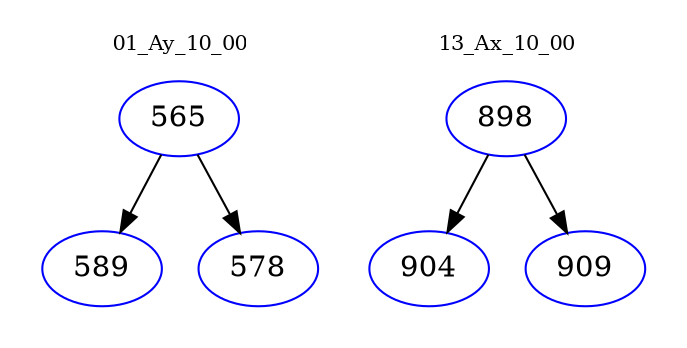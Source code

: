 digraph{
subgraph cluster_0 {
color = white
label = "01_Ay_10_00";
fontsize=10;
T0_565 [label="565", color="blue"]
T0_565 -> T0_589 [color="black"]
T0_589 [label="589", color="blue"]
T0_565 -> T0_578 [color="black"]
T0_578 [label="578", color="blue"]
}
subgraph cluster_1 {
color = white
label = "13_Ax_10_00";
fontsize=10;
T1_898 [label="898", color="blue"]
T1_898 -> T1_904 [color="black"]
T1_904 [label="904", color="blue"]
T1_898 -> T1_909 [color="black"]
T1_909 [label="909", color="blue"]
}
}
